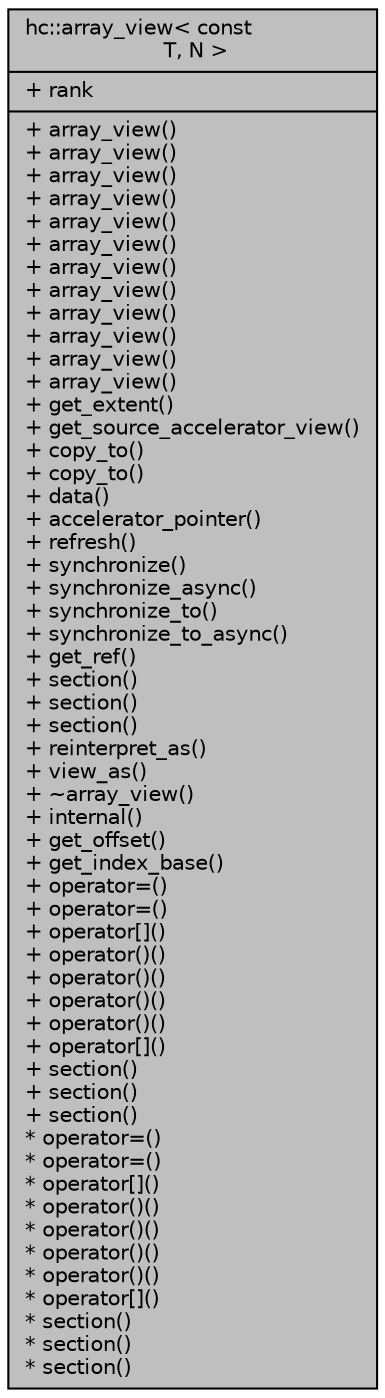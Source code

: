 digraph "hc::array_view&lt; const T, N &gt;"
{
  edge [fontname="Helvetica",fontsize="10",labelfontname="Helvetica",labelfontsize="10"];
  node [fontname="Helvetica",fontsize="10",shape=record];
  Node1 [label="{hc::array_view\< const\l T, N \>\n|+ rank\l|+ array_view()\l+ array_view()\l+ array_view()\l+ array_view()\l+ array_view()\l+ array_view()\l+ array_view()\l+ array_view()\l+ array_view()\l+ array_view()\l+ array_view()\l+ array_view()\l+ get_extent()\l+ get_source_accelerator_view()\l+ copy_to()\l+ copy_to()\l+ data()\l+ accelerator_pointer()\l+ refresh()\l+ synchronize()\l+ synchronize_async()\l+ synchronize_to()\l+ synchronize_to_async()\l+ get_ref()\l+ section()\l+ section()\l+ section()\l+ reinterpret_as()\l+ view_as()\l+ ~array_view()\l+ internal()\l+ get_offset()\l+ get_index_base()\l+ operator=()\l+ operator=()\l+ operator[]()\l+ operator()()\l+ operator()()\l+ operator()()\l+ operator()()\l+ operator[]()\l+ section()\l+ section()\l+ section()\l* operator=()\l* operator=()\l* operator[]()\l* operator()()\l* operator()()\l* operator()()\l* operator()()\l* operator[]()\l* section()\l* section()\l* section()\l}",height=0.2,width=0.4,color="black", fillcolor="grey75", style="filled", fontcolor="black"];
}
